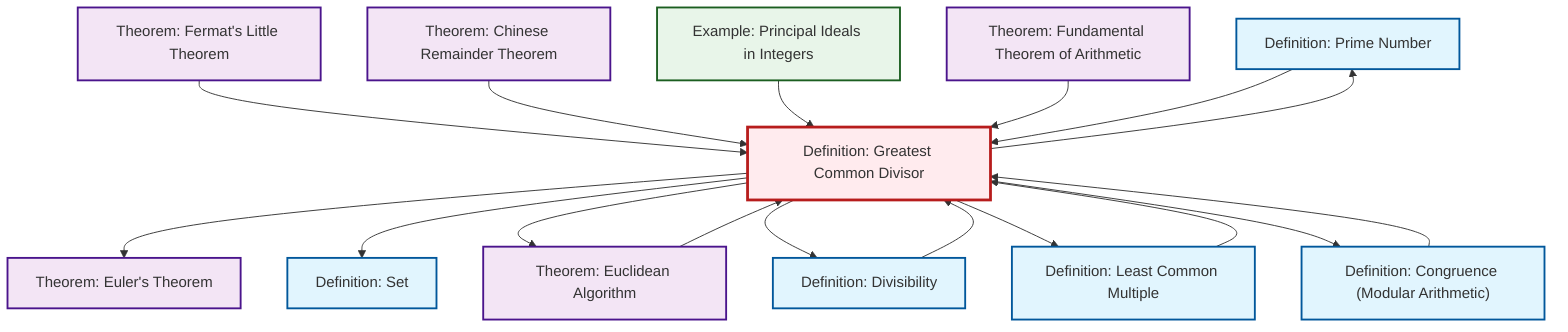 graph TD
    classDef definition fill:#e1f5fe,stroke:#01579b,stroke-width:2px
    classDef theorem fill:#f3e5f5,stroke:#4a148c,stroke-width:2px
    classDef axiom fill:#fff3e0,stroke:#e65100,stroke-width:2px
    classDef example fill:#e8f5e9,stroke:#1b5e20,stroke-width:2px
    classDef current fill:#ffebee,stroke:#b71c1c,stroke-width:3px
    def-prime["Definition: Prime Number"]:::definition
    thm-euclidean-algorithm["Theorem: Euclidean Algorithm"]:::theorem
    thm-fundamental-arithmetic["Theorem: Fundamental Theorem of Arithmetic"]:::theorem
    def-lcm["Definition: Least Common Multiple"]:::definition
    thm-euler["Theorem: Euler's Theorem"]:::theorem
    def-congruence["Definition: Congruence (Modular Arithmetic)"]:::definition
    ex-principal-ideal["Example: Principal Ideals in Integers"]:::example
    def-divisibility["Definition: Divisibility"]:::definition
    def-set["Definition: Set"]:::definition
    thm-fermat-little["Theorem: Fermat's Little Theorem"]:::theorem
    thm-chinese-remainder["Theorem: Chinese Remainder Theorem"]:::theorem
    def-gcd["Definition: Greatest Common Divisor"]:::definition
    def-gcd --> thm-euler
    def-gcd --> def-prime
    def-gcd --> def-set
    thm-fermat-little --> def-gcd
    def-gcd --> thm-euclidean-algorithm
    def-gcd --> def-divisibility
    thm-chinese-remainder --> def-gcd
    def-gcd --> def-lcm
    ex-principal-ideal --> def-gcd
    thm-fundamental-arithmetic --> def-gcd
    thm-euclidean-algorithm --> def-gcd
    def-divisibility --> def-gcd
    def-congruence --> def-gcd
    def-prime --> def-gcd
    def-gcd --> def-congruence
    def-lcm --> def-gcd
    class def-gcd current